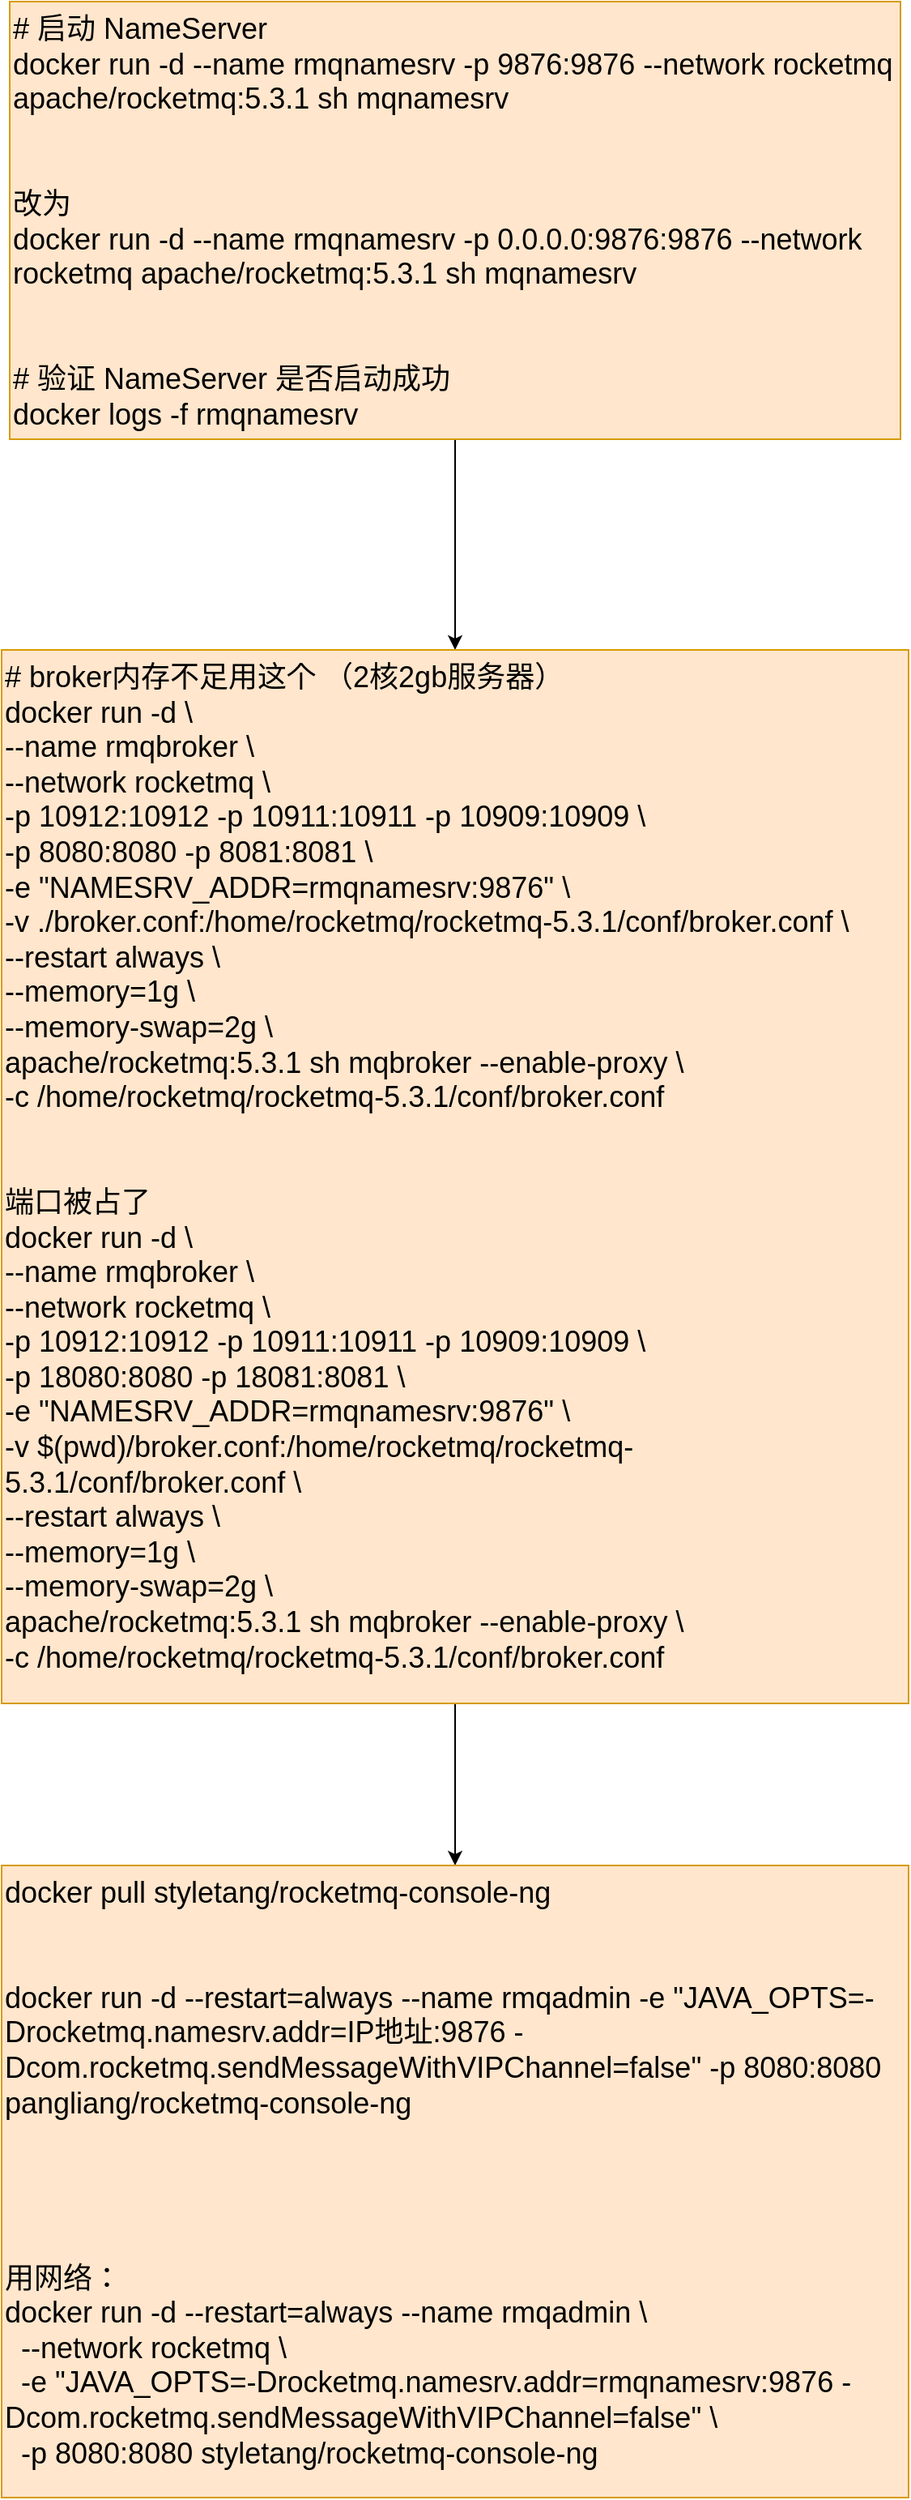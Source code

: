 <mxfile version="24.7.5" pages="3">
  <diagram name="第 1 页" id="UiAhVbOqcwAZpAf_DpvH">
    <mxGraphModel dx="826" dy="477" grid="1" gridSize="10" guides="1" tooltips="1" connect="1" arrows="1" fold="1" page="1" pageScale="1" pageWidth="827" pageHeight="1169" math="0" shadow="0">
      <root>
        <mxCell id="0" />
        <mxCell id="1" parent="0" />
        <mxCell id="k6dEx_9jUD9Dqyw98f5A-4" style="edgeStyle=orthogonalEdgeStyle;rounded=0;orthogonalLoop=1;jettySize=auto;html=1;fontSize=18;" edge="1" parent="1" source="k6dEx_9jUD9Dqyw98f5A-1" target="k6dEx_9jUD9Dqyw98f5A-2">
          <mxGeometry relative="1" as="geometry" />
        </mxCell>
        <mxCell id="k6dEx_9jUD9Dqyw98f5A-1" value="# 启动 NameServer&#xa;docker run -d --name rmqnamesrv -p 9876:9876 --network rocketmq apache/rocketmq:5.3.1 sh mqnamesrv&#xa;&#xa;&#xa;改为&#xa;docker run -d --name rmqnamesrv -p 0.0.0.0:9876:9876 --network rocketmq apache/rocketmq:5.3.1 sh mqnamesrv&#xa;&#xa;&#xa;# 验证 NameServer 是否启动成功&#xa;docker logs -f rmqnamesrv" style="text;whiteSpace=wrap;fontSize=18;fillColor=#ffe6cc;strokeColor=#d79b00;" vertex="1" parent="1">
          <mxGeometry x="30" y="50" width="550" height="270" as="geometry" />
        </mxCell>
        <mxCell id="k6dEx_9jUD9Dqyw98f5A-5" style="edgeStyle=orthogonalEdgeStyle;rounded=0;orthogonalLoop=1;jettySize=auto;html=1;fontSize=18;" edge="1" parent="1" source="k6dEx_9jUD9Dqyw98f5A-2" target="k6dEx_9jUD9Dqyw98f5A-3">
          <mxGeometry relative="1" as="geometry" />
        </mxCell>
        <UserObject label="# broker内存不足用这个 （2核2gb服务器）&#xa;docker run -d \&#xa;--name rmqbroker \&#xa;--network rocketmq \&#xa;-p 10912:10912 -p 10911:10911 -p 10909:10909 \&#xa;-p 8080:8080 -p 8081:8081 \&#xa;-e &quot;NAMESRV_ADDR=rmqnamesrv:9876&quot; \&#xa;-v ./broker.conf:/home/rocketmq/rocketmq-5.3.1/conf/broker.conf \&#xa;--restart always \&#xa;--memory=1g \&#xa;--memory-swap=2g \&#xa;apache/rocketmq:5.3.1 sh mqbroker --enable-proxy \&#xa;-c /home/rocketmq/rocketmq-5.3.1/conf/broker.conf&#xa;&#xa;&#xa;端口被占了&#xa;docker run -d \&#xa;--name rmqbroker \&#xa;--network rocketmq \&#xa;-p 10912:10912 -p 10911:10911 -p 10909:10909 \&#xa;-p 18080:8080 -p 18081:8081 \&#xa;-e &quot;NAMESRV_ADDR=rmqnamesrv:9876&quot; \&#xa;-v $(pwd)/broker.conf:/home/rocketmq/rocketmq-5.3.1/conf/broker.conf \&#xa;--restart always \&#xa;--memory=1g \&#xa;--memory-swap=2g \&#xa;apache/rocketmq:5.3.1 sh mqbroker --enable-proxy \&#xa;-c /home/rocketmq/rocketmq-5.3.1/conf/broker.conf" link="# broker内存不足用这个 （2核2gb服务器）&#xa;docker run -d \&#xa;--name rmqbroker \&#xa;--network rocketmq \&#xa;-p 10912:10912 -p 10911:10911 -p 10909:10909 \&#xa;-p 8080:8080 -p 8081:8081 \&#xa;-e &quot;NAMESRV_ADDR=rmqnamesrv:9876&quot; \&#xa;-v ./broker.conf:/home/rocketmq/rocketmq-5.3.1/conf/broker.conf \&#xa;--restart always \&#xa;--memory=1g \&#xa;--memory-swap=2g \&#xa;apache/rocketmq:5.3.1 sh mqbroker --enable-proxy \&#xa;-c /home/rocketmq/rocketmq-5.3.1/conf/broker.conf&#xa;&#xa;&#xa;端口被占了&#xa;docker run -d \&#xa;--name rmqbroker \&#xa;--network rocketmq \&#xa;-p 10912:10912 -p 10911:10911 -p 10909:10909 \&#xa;-p 18080:8080 -p 18081:8081 \&#xa;-e &quot;NAMESRV_ADDR=rmqnamesrv:9876&quot; \&#xa;-v $(pwd)/broker.conf:/home/rocketmq/rocketmq-5.3.1/conf/broker.conf \&#xa;--restart always \&#xa;--memory=1g \&#xa;--memory-swap=2g \&#xa;apache/rocketmq:5.3.1 sh mqbroker --enable-proxy \&#xa;-c /home/rocketmq/rocketmq-5.3.1/conf/broker.conf" id="k6dEx_9jUD9Dqyw98f5A-2">
          <mxCell style="text;whiteSpace=wrap;fontSize=18;fillColor=#ffe6cc;strokeColor=#d79b00;" vertex="1" parent="1">
            <mxGeometry x="25" y="450" width="560" height="650" as="geometry" />
          </mxCell>
        </UserObject>
        <UserObject label="docker pull styletang/rocketmq-console-ng&#xa;&#xa;&#xa;docker run -d --restart=always --name rmqadmin -e &quot;JAVA_OPTS=-Drocketmq.namesrv.addr=IP地址:9876 -Dcom.rocketmq.sendMessageWithVIPChannel=false&quot; -p 8080:8080 pangliang/rocketmq-console-ng&#xa;&#xa;&#xa;&#xa;&#xa;用网络：&#xa;docker run -d --restart=always --name rmqadmin \&#xa;  --network rocketmq \&#xa;  -e &quot;JAVA_OPTS=-Drocketmq.namesrv.addr=rmqnamesrv:9876 -Dcom.rocketmq.sendMessageWithVIPChannel=false&quot; \&#xa;  -p 8080:8080 styletang/rocketmq-console-ng" link="docker pull styletang/rocketmq-console-ng&#xa;&#xa;&#xa;docker run -d --restart=always --name rmqadmin -e &quot;JAVA_OPTS=-Drocketmq.namesrv.addr=IP地址:9876 -Dcom.rocketmq.sendMessageWithVIPChannel=false&quot; -p 8080:8080 pangliang/rocketmq-console-ng&#xa;&#xa;&#xa;&#xa;&#xa;用网络：&#xa;docker run -d --restart=always --name rmqadmin \&#xa;  --network rocketmq \&#xa;  -e &quot;JAVA_OPTS=-Drocketmq.namesrv.addr=rmqnamesrv:9876 -Dcom.rocketmq.sendMessageWithVIPChannel=false&quot; \&#xa;  -p 8080:8080 styletang/rocketmq-console-ng" id="k6dEx_9jUD9Dqyw98f5A-3">
          <mxCell style="text;whiteSpace=wrap;fontSize=18;fillColor=#ffe6cc;strokeColor=#d79b00;" vertex="1" parent="1">
            <mxGeometry x="25" y="1200" width="560" height="390" as="geometry" />
          </mxCell>
        </UserObject>
      </root>
    </mxGraphModel>
  </diagram>
  <diagram id="epUjFNs9yyYxSaRNq7-e" name="windows">
    <mxGraphModel dx="780" dy="475" grid="1" gridSize="10" guides="1" tooltips="1" connect="1" arrows="1" fold="1" page="1" pageScale="1" pageWidth="827" pageHeight="1169" math="0" shadow="0">
      <root>
        <mxCell id="0" />
        <mxCell id="1" parent="0" />
        <UserObject label="# 创建 RocketMQ 网络&#xa;docker network create rocketmq&#xa;&#xa;&#xa;# 启动 NameServer&#xa;docker run -d --name rmqnamesrv -p 9876:9876 --network rocketmq --restart always apache/rocketmq:5.3.1 sh mqnamesrv&#xa;&#xa;&#xa;# 启动 Broker&#xa;docker run -d ^&#xa;--name rmqbroker ^&#xa;--network rocketmq ^&#xa;-p 10912:10912 -p 10911:10911 -p 10909:10909 ^&#xa;-p 18080:8080 -p 18081:8081 ^&#xa;-e &quot;NAMESRV_ADDR=rmqnamesrv:9876&quot; ^&#xa;-v %cd%/broker.conf:/home/rocketmq/rocketmq-5.3.1/conf/broker.conf ^&#xa;--restart always ^&#xa;--memory=1g ^&#xa;--memory-swap=2g ^&#xa;apache/rocketmq:5.3.1 sh mqbroker --enable-proxy -c /home/rocketmq/rocketmq-5.3.1/conf/broker.conf&#xa;&#xa;&#xa;# 启动管理控制台&#xa;docker run -d --restart=always --name rmqadmin ^&#xa;  --network rocketmq ^&#xa;  -e &quot;JAVA_OPTS=-Drocketmq.namesrv.addr=rmqnamesrv:9876 -Dcom.rocketmq.sendMessageWithVIPChannel=false&quot; ^&#xa;  -p 8080:8080 styletang/rocketmq-console-ng" link="# 创建 RocketMQ 网络&#xa;docker network create rocketmq&#xa;&#xa;&#xa;# 启动 NameServer&#xa;docker run -d --name rmqnamesrv -p 9876:9876 --network rocketmq --restart always apache/rocketmq:5.3.1 sh mqnamesrv&#xa;&#xa;&#xa;# 启动 Broker&#xa;docker run -d ^&#xa;--name rmqbroker ^&#xa;--network rocketmq ^&#xa;-p 10912:10912 -p 10911:10911 -p 10909:10909 ^&#xa;-p 18080:8080 -p 18081:8081 ^&#xa;-e &quot;NAMESRV_ADDR=rmqnamesrv:9876&quot; ^&#xa;-v %cd%/broker.conf:/home/rocketmq/rocketmq-5.3.1/conf/broker.conf ^&#xa;--restart always ^&#xa;--memory=1g ^&#xa;--memory-swap=2g ^&#xa;apache/rocketmq:5.3.1 sh mqbroker --enable-proxy -c /home/rocketmq/rocketmq-5.3.1/conf/broker.conf&#xa;&#xa;&#xa;# 启动管理控制台&#xa;docker run -d --restart=always --name rmqadmin ^&#xa;  --network rocketmq ^&#xa;  -e &quot;JAVA_OPTS=-Drocketmq.namesrv.addr=rmqnamesrv:9876 -Dcom.rocketmq.sendMessageWithVIPChannel=false&quot; ^&#xa;  -p 8080:8080 styletang/rocketmq-console-ng" id="y56WjPUpc_KmJ5GUBOG9-1">
          <mxCell style="text;whiteSpace=wrap;fontSize=18;" vertex="1" parent="1">
            <mxGeometry x="10" y="20" width="560" height="690" as="geometry" />
          </mxCell>
        </UserObject>
      </root>
    </mxGraphModel>
  </diagram>
  <diagram id="hdLeT09cTMZzC9GNpfW3" name="compose windows">
    <mxGraphModel dx="780" dy="475" grid="1" gridSize="10" guides="1" tooltips="1" connect="1" arrows="1" fold="1" page="1" pageScale="1" pageWidth="827" pageHeight="1169" math="0" shadow="0">
      <root>
        <mxCell id="0" />
        <mxCell id="1" parent="0" />
        <UserObject label="&lt;div style=&quot;color: #141414;background-color: #ffffff;font-family: Consolas, &#39;Courier New&#39;, monospace;font-weight: normal;font-size: 12px;line-height: 16px;white-space: pre;&quot;&gt;&lt;div&gt;&lt;span style=&quot;color: #963296;&quot;&gt;version&lt;/span&gt;&lt;span style=&quot;color: #282828;&quot;&gt;:&lt;/span&gt;&lt;span style=&quot;color: #141414;&quot;&gt; &lt;/span&gt;&lt;span style=&quot;color: #3c5078;&quot;&gt;&#39;&lt;/span&gt;&lt;span style=&quot;color: #3ca087;&quot;&gt;3&lt;/span&gt;&lt;span style=&quot;color: #3c5078;&quot;&gt;&#39;&lt;/span&gt;&lt;/div&gt;&lt;br&gt;&lt;div&gt;&lt;span style=&quot;color: #963296;&quot;&gt;networks&lt;/span&gt;&lt;span style=&quot;color: #282828;&quot;&gt;:&lt;/span&gt;&lt;/div&gt;&lt;div&gt;&lt;span style=&quot;color: #141414;&quot;&gt;&amp;nbsp; &lt;/span&gt;&lt;span style=&quot;color: #963296;&quot;&gt;rocketmq&lt;/span&gt;&lt;span style=&quot;color: #282828;&quot;&gt;:&lt;/span&gt;&lt;/div&gt;&lt;div&gt;&lt;span style=&quot;color: #141414;&quot;&gt;&amp;nbsp; &amp;nbsp; &lt;/span&gt;&lt;span style=&quot;color: #963296;&quot;&gt;name&lt;/span&gt;&lt;span style=&quot;color: #282828;&quot;&gt;:&lt;/span&gt;&lt;span style=&quot;color: #141414;&quot;&gt; &lt;/span&gt;&lt;span style=&quot;color: #3ca087;&quot;&gt;rocketmq&lt;/span&gt;&lt;/div&gt;&lt;br&gt;&lt;div&gt;&lt;span style=&quot;color: #963296;&quot;&gt;services&lt;/span&gt;&lt;span style=&quot;color: #282828;&quot;&gt;:&lt;/span&gt;&lt;/div&gt;&lt;div&gt;&lt;span style=&quot;color: #141414;&quot;&gt;&amp;nbsp; &lt;/span&gt;&lt;span style=&quot;color: #963296;&quot;&gt;rmqnamesrv&lt;/span&gt;&lt;span style=&quot;color: #282828;&quot;&gt;:&lt;/span&gt;&lt;/div&gt;&lt;div&gt;&lt;span style=&quot;color: #141414;&quot;&gt;&amp;nbsp; &amp;nbsp; &lt;/span&gt;&lt;span style=&quot;color: #963296;&quot;&gt;image&lt;/span&gt;&lt;span style=&quot;color: #282828;&quot;&gt;:&lt;/span&gt;&lt;span style=&quot;color: #141414;&quot;&gt; &lt;/span&gt;&lt;span style=&quot;color: #3ca087;&quot;&gt;apache/rocketmq:5.3.1&lt;/span&gt;&lt;/div&gt;&lt;div&gt;&lt;span style=&quot;color: #141414;&quot;&gt;&amp;nbsp; &amp;nbsp; &lt;/span&gt;&lt;span style=&quot;color: #963296;&quot;&gt;container_name&lt;/span&gt;&lt;span style=&quot;color: #282828;&quot;&gt;:&lt;/span&gt;&lt;span style=&quot;color: #141414;&quot;&gt; &lt;/span&gt;&lt;span style=&quot;color: #3ca087;&quot;&gt;rmqnamesrv&lt;/span&gt;&lt;/div&gt;&lt;div&gt;&lt;span style=&quot;color: #141414;&quot;&gt;&amp;nbsp; &amp;nbsp; &lt;/span&gt;&lt;span style=&quot;color: #963296;&quot;&gt;ports&lt;/span&gt;&lt;span style=&quot;color: #282828;&quot;&gt;:&lt;/span&gt;&lt;/div&gt;&lt;div&gt;&lt;span style=&quot;color: #141414;&quot;&gt;&amp;nbsp; &amp;nbsp; &amp;nbsp; &lt;/span&gt;&lt;span style=&quot;color: #3c5078;&quot;&gt;-&lt;/span&gt;&lt;span style=&quot;color: #141414;&quot;&gt; &lt;/span&gt;&lt;span style=&quot;color: #3ca087;&quot;&gt;9876:9876&lt;/span&gt;&lt;/div&gt;&lt;div&gt;&lt;span style=&quot;color: #141414;&quot;&gt;&amp;nbsp; &amp;nbsp; &lt;/span&gt;&lt;span style=&quot;color: #963296;&quot;&gt;networks&lt;/span&gt;&lt;span style=&quot;color: #282828;&quot;&gt;:&lt;/span&gt;&lt;/div&gt;&lt;div&gt;&lt;span style=&quot;color: #141414;&quot;&gt;&amp;nbsp; &amp;nbsp; &amp;nbsp; &lt;/span&gt;&lt;span style=&quot;color: #3c5078;&quot;&gt;-&lt;/span&gt;&lt;span style=&quot;color: #141414;&quot;&gt; &lt;/span&gt;&lt;span style=&quot;color: #3ca087;&quot;&gt;rocketmq&lt;/span&gt;&lt;/div&gt;&lt;div&gt;&lt;span style=&quot;color: #141414;&quot;&gt;&amp;nbsp; &amp;nbsp; &lt;/span&gt;&lt;span style=&quot;color: #963296;&quot;&gt;command&lt;/span&gt;&lt;span style=&quot;color: #282828;&quot;&gt;:&lt;/span&gt;&lt;span style=&quot;color: #141414;&quot;&gt; &lt;/span&gt;&lt;span style=&quot;color: #3ca087;&quot;&gt;sh mqnamesrv&lt;/span&gt;&lt;/div&gt;&lt;div&gt;&lt;span style=&quot;color: #141414;&quot;&gt;&amp;nbsp; &amp;nbsp; &lt;/span&gt;&lt;span style=&quot;color: #963296;&quot;&gt;restart&lt;/span&gt;&lt;span style=&quot;color: #282828;&quot;&gt;:&lt;/span&gt;&lt;span style=&quot;color: #141414;&quot;&gt; &lt;/span&gt;&lt;span style=&quot;color: #3ca087;&quot;&gt;always&lt;/span&gt;&lt;/div&gt;&lt;br&gt;&lt;div&gt;&lt;span style=&quot;color: #141414;&quot;&gt;&amp;nbsp; &lt;/span&gt;&lt;span style=&quot;color: #963296;&quot;&gt;rmqbroker&lt;/span&gt;&lt;span style=&quot;color: #282828;&quot;&gt;:&lt;/span&gt;&lt;/div&gt;&lt;div&gt;&lt;span style=&quot;color: #141414;&quot;&gt;&amp;nbsp; &amp;nbsp; &lt;/span&gt;&lt;span style=&quot;color: #963296;&quot;&gt;image&lt;/span&gt;&lt;span style=&quot;color: #282828;&quot;&gt;:&lt;/span&gt;&lt;span style=&quot;color: #141414;&quot;&gt; &lt;/span&gt;&lt;span style=&quot;color: #3ca087;&quot;&gt;apache/rocketmq:5.3.1&lt;/span&gt;&lt;/div&gt;&lt;div&gt;&lt;span style=&quot;color: #141414;&quot;&gt;&amp;nbsp; &amp;nbsp; &lt;/span&gt;&lt;span style=&quot;color: #963296;&quot;&gt;container_name&lt;/span&gt;&lt;span style=&quot;color: #282828;&quot;&gt;:&lt;/span&gt;&lt;span style=&quot;color: #141414;&quot;&gt; &lt;/span&gt;&lt;span style=&quot;color: #3ca087;&quot;&gt;rmqbroker&lt;/span&gt;&lt;/div&gt;&lt;div&gt;&lt;span style=&quot;color: #141414;&quot;&gt;&amp;nbsp; &amp;nbsp; &lt;/span&gt;&lt;span style=&quot;color: #963296;&quot;&gt;ports&lt;/span&gt;&lt;span style=&quot;color: #282828;&quot;&gt;:&lt;/span&gt;&lt;/div&gt;&lt;div&gt;&lt;span style=&quot;color: #141414;&quot;&gt;&amp;nbsp; &amp;nbsp; &amp;nbsp; &lt;/span&gt;&lt;span style=&quot;color: #3c5078;&quot;&gt;-&lt;/span&gt;&lt;span style=&quot;color: #141414;&quot;&gt; &lt;/span&gt;&lt;span style=&quot;color: #3ca087;&quot;&gt;10912:10912&lt;/span&gt;&lt;/div&gt;&lt;div&gt;&lt;span style=&quot;color: #141414;&quot;&gt;&amp;nbsp; &amp;nbsp; &amp;nbsp; &lt;/span&gt;&lt;span style=&quot;color: #3c5078;&quot;&gt;-&lt;/span&gt;&lt;span style=&quot;color: #141414;&quot;&gt; &lt;/span&gt;&lt;span style=&quot;color: #3ca087;&quot;&gt;10911:10911&lt;/span&gt;&lt;/div&gt;&lt;div&gt;&lt;span style=&quot;color: #141414;&quot;&gt;&amp;nbsp; &amp;nbsp; &amp;nbsp; &lt;/span&gt;&lt;span style=&quot;color: #3c5078;&quot;&gt;-&lt;/span&gt;&lt;span style=&quot;color: #141414;&quot;&gt; &lt;/span&gt;&lt;span style=&quot;color: #3ca087;&quot;&gt;10909:10909&lt;/span&gt;&lt;/div&gt;&lt;div&gt;&lt;span style=&quot;color: #141414;&quot;&gt;&amp;nbsp; &amp;nbsp; &amp;nbsp; &lt;/span&gt;&lt;span style=&quot;color: #3c5078;&quot;&gt;-&lt;/span&gt;&lt;span style=&quot;color: #141414;&quot;&gt; &lt;/span&gt;&lt;span style=&quot;color: #3ca087;&quot;&gt;18080:8080&lt;/span&gt;&lt;/div&gt;&lt;div&gt;&lt;span style=&quot;color: #141414;&quot;&gt;&amp;nbsp; &amp;nbsp; &amp;nbsp; &lt;/span&gt;&lt;span style=&quot;color: #3c5078;&quot;&gt;-&lt;/span&gt;&lt;span style=&quot;color: #141414;&quot;&gt; &lt;/span&gt;&lt;span style=&quot;color: #3ca087;&quot;&gt;18081:8081&lt;/span&gt;&lt;/div&gt;&lt;div&gt;&lt;span style=&quot;color: #141414;&quot;&gt;&amp;nbsp; &amp;nbsp; &lt;/span&gt;&lt;span style=&quot;color: #963296;&quot;&gt;environment&lt;/span&gt;&lt;span style=&quot;color: #282828;&quot;&gt;:&lt;/span&gt;&lt;/div&gt;&lt;div&gt;&lt;span style=&quot;color: #141414;&quot;&gt;&amp;nbsp; &amp;nbsp; &amp;nbsp; &lt;/span&gt;&lt;span style=&quot;color: #3c5078;&quot;&gt;-&lt;/span&gt;&lt;span style=&quot;color: #141414;&quot;&gt; &lt;/span&gt;&lt;span style=&quot;color: #3ca087;&quot;&gt;NAMESRV_ADDR=rmqnamesrv:9876&lt;/span&gt;&lt;/div&gt;&lt;div&gt;&lt;span style=&quot;color: #141414;&quot;&gt;&amp;nbsp; &amp;nbsp; &lt;/span&gt;&lt;span style=&quot;color: #963296;&quot;&gt;volumes&lt;/span&gt;&lt;span style=&quot;color: #282828;&quot;&gt;:&lt;/span&gt;&lt;/div&gt;&lt;div&gt;&lt;span style=&quot;color: #141414;&quot;&gt;&amp;nbsp; &amp;nbsp; &amp;nbsp; &lt;/span&gt;&lt;span style=&quot;color: #3c5078;&quot;&gt;-&lt;/span&gt;&lt;span style=&quot;color: #141414;&quot;&gt; &lt;/span&gt;&lt;span style=&quot;color: #3ca087;&quot;&gt;./broker.conf:/home/rocketmq/rocketmq-5.3.1/conf/broker.conf&lt;/span&gt;&lt;/div&gt;&lt;div&gt;&lt;span style=&quot;color: #141414;&quot;&gt;&amp;nbsp; &amp;nbsp; &lt;/span&gt;&lt;span style=&quot;color: #963296;&quot;&gt;networks&lt;/span&gt;&lt;span style=&quot;color: #282828;&quot;&gt;:&lt;/span&gt;&lt;/div&gt;&lt;div&gt;&lt;span style=&quot;color: #141414;&quot;&gt;&amp;nbsp; &amp;nbsp; &amp;nbsp; &lt;/span&gt;&lt;span style=&quot;color: #3c5078;&quot;&gt;-&lt;/span&gt;&lt;span style=&quot;color: #141414;&quot;&gt; &lt;/span&gt;&lt;span style=&quot;color: #3ca087;&quot;&gt;rocketmq&lt;/span&gt;&lt;/div&gt;&lt;div&gt;&lt;span style=&quot;color: #141414;&quot;&gt;&amp;nbsp; &amp;nbsp; &lt;/span&gt;&lt;span style=&quot;color: #963296;&quot;&gt;command&lt;/span&gt;&lt;span style=&quot;color: #282828;&quot;&gt;:&lt;/span&gt;&lt;span style=&quot;color: #141414;&quot;&gt; &lt;/span&gt;&lt;span style=&quot;color: #3ca087;&quot;&gt;sh mqbroker --enable-proxy -c /home/rocketmq/rocketmq-5.3.1/conf/broker.conf&lt;/span&gt;&lt;/div&gt;&lt;div&gt;&lt;span style=&quot;color: #141414;&quot;&gt;&amp;nbsp; &amp;nbsp; &lt;/span&gt;&lt;span style=&quot;color: #963296;&quot;&gt;depends_on&lt;/span&gt;&lt;span style=&quot;color: #282828;&quot;&gt;:&lt;/span&gt;&lt;/div&gt;&lt;div&gt;&lt;span style=&quot;color: #141414;&quot;&gt;&amp;nbsp; &amp;nbsp; &amp;nbsp; &lt;/span&gt;&lt;span style=&quot;color: #3c5078;&quot;&gt;-&lt;/span&gt;&lt;span style=&quot;color: #141414;&quot;&gt; &lt;/span&gt;&lt;span style=&quot;color: #3ca087;&quot;&gt;rmqnamesrv&lt;/span&gt;&lt;/div&gt;&lt;div&gt;&lt;span style=&quot;color: #141414;&quot;&gt;&amp;nbsp; &amp;nbsp; &lt;/span&gt;&lt;span style=&quot;color: #963296;&quot;&gt;restart&lt;/span&gt;&lt;span style=&quot;color: #282828;&quot;&gt;:&lt;/span&gt;&lt;span style=&quot;color: #141414;&quot;&gt; &lt;/span&gt;&lt;span style=&quot;color: #3ca087;&quot;&gt;always&lt;/span&gt;&lt;/div&gt;&lt;div&gt;&lt;span style=&quot;color: #141414;&quot;&gt;&amp;nbsp; &amp;nbsp; &lt;/span&gt;&lt;span style=&quot;color: #963296;&quot;&gt;deploy&lt;/span&gt;&lt;span style=&quot;color: #282828;&quot;&gt;:&lt;/span&gt;&lt;/div&gt;&lt;div&gt;&lt;span style=&quot;color: #141414;&quot;&gt;&amp;nbsp; &amp;nbsp; &amp;nbsp; &lt;/span&gt;&lt;span style=&quot;color: #963296;&quot;&gt;resources&lt;/span&gt;&lt;span style=&quot;color: #282828;&quot;&gt;:&lt;/span&gt;&lt;/div&gt;&lt;div&gt;&lt;span style=&quot;color: #141414;&quot;&gt;&amp;nbsp; &amp;nbsp; &amp;nbsp; &amp;nbsp; &lt;/span&gt;&lt;span style=&quot;color: #963296;&quot;&gt;limits&lt;/span&gt;&lt;span style=&quot;color: #282828;&quot;&gt;:&lt;/span&gt;&lt;/div&gt;&lt;div&gt;&lt;span style=&quot;color: #141414;&quot;&gt;&amp;nbsp; &amp;nbsp; &amp;nbsp; &amp;nbsp; &amp;nbsp; &lt;/span&gt;&lt;span style=&quot;color: #963296;&quot;&gt;memory&lt;/span&gt;&lt;span style=&quot;color: #282828;&quot;&gt;:&lt;/span&gt;&lt;span style=&quot;color: #141414;&quot;&gt; &lt;/span&gt;&lt;span style=&quot;color: #3ca087;&quot;&gt;1G&lt;/span&gt;&lt;/div&gt;&lt;div&gt;&lt;span style=&quot;color: #141414;&quot;&gt;&amp;nbsp; &amp;nbsp; &amp;nbsp; &amp;nbsp; &lt;/span&gt;&lt;span style=&quot;color: #963296;&quot;&gt;reservations&lt;/span&gt;&lt;span style=&quot;color: #282828;&quot;&gt;:&lt;/span&gt;&lt;/div&gt;&lt;div&gt;&lt;span style=&quot;color: #141414;&quot;&gt;&amp;nbsp; &amp;nbsp; &amp;nbsp; &amp;nbsp; &amp;nbsp; &lt;/span&gt;&lt;span style=&quot;color: #963296;&quot;&gt;memory&lt;/span&gt;&lt;span style=&quot;color: #282828;&quot;&gt;:&lt;/span&gt;&lt;span style=&quot;color: #141414;&quot;&gt; &lt;/span&gt;&lt;span style=&quot;color: #3ca087;&quot;&gt;1G&lt;/span&gt;&lt;/div&gt;&lt;br&gt;&lt;div&gt;&lt;span style=&quot;color: #141414;&quot;&gt;&amp;nbsp; &lt;/span&gt;&lt;span style=&quot;color: #963296;&quot;&gt;rmqadmin&lt;/span&gt;&lt;span style=&quot;color: #282828;&quot;&gt;:&lt;/span&gt;&lt;/div&gt;&lt;div&gt;&lt;span style=&quot;color: #141414;&quot;&gt;&amp;nbsp; &amp;nbsp; &lt;/span&gt;&lt;span style=&quot;color: #963296;&quot;&gt;image&lt;/span&gt;&lt;span style=&quot;color: #282828;&quot;&gt;:&lt;/span&gt;&lt;span style=&quot;color: #141414;&quot;&gt; &lt;/span&gt;&lt;span style=&quot;color: #3ca087;&quot;&gt;styletang/rocketmq-console-ng&lt;/span&gt;&lt;/div&gt;&lt;div&gt;&lt;span style=&quot;color: #141414;&quot;&gt;&amp;nbsp; &amp;nbsp; &lt;/span&gt;&lt;span style=&quot;color: #963296;&quot;&gt;container_name&lt;/span&gt;&lt;span style=&quot;color: #282828;&quot;&gt;:&lt;/span&gt;&lt;span style=&quot;color: #141414;&quot;&gt; &lt;/span&gt;&lt;span style=&quot;color: #3ca087;&quot;&gt;rmqadmin&lt;/span&gt;&lt;/div&gt;&lt;div&gt;&lt;span style=&quot;color: #141414;&quot;&gt;&amp;nbsp; &amp;nbsp; &lt;/span&gt;&lt;span style=&quot;color: #963296;&quot;&gt;ports&lt;/span&gt;&lt;span style=&quot;color: #282828;&quot;&gt;:&lt;/span&gt;&lt;/div&gt;&lt;div&gt;&lt;span style=&quot;color: #141414;&quot;&gt;&amp;nbsp; &amp;nbsp; &amp;nbsp; &lt;/span&gt;&lt;span style=&quot;color: #3c5078;&quot;&gt;-&lt;/span&gt;&lt;span style=&quot;color: #141414;&quot;&gt; &lt;/span&gt;&lt;span style=&quot;color: #3ca087;&quot;&gt;8089:8080&lt;/span&gt;&lt;/div&gt;&lt;div&gt;&lt;span style=&quot;color: #141414;&quot;&gt;&amp;nbsp; &amp;nbsp; &lt;/span&gt;&lt;span style=&quot;color: #963296;&quot;&gt;environment&lt;/span&gt;&lt;span style=&quot;color: #282828;&quot;&gt;:&lt;/span&gt;&lt;/div&gt;&lt;div&gt;&lt;span style=&quot;color: #141414;&quot;&gt;&amp;nbsp; &amp;nbsp; &amp;nbsp; &lt;/span&gt;&lt;span style=&quot;color: #3c5078;&quot;&gt;-&lt;/span&gt;&lt;span style=&quot;color: #141414;&quot;&gt; &lt;/span&gt;&lt;span style=&quot;color: #3ca087;&quot;&gt;JAVA_OPTS=-Drocketmq.namesrv.addr=rmqnamesrv:9876 -Dcom.rocketmq.sendMessageWithVIPChannel=false&lt;/span&gt;&lt;/div&gt;&lt;div&gt;&lt;span style=&quot;color: #141414;&quot;&gt;&amp;nbsp; &amp;nbsp; &lt;/span&gt;&lt;span style=&quot;color: #963296;&quot;&gt;networks&lt;/span&gt;&lt;span style=&quot;color: #282828;&quot;&gt;:&lt;/span&gt;&lt;/div&gt;&lt;div&gt;&lt;span style=&quot;color: #141414;&quot;&gt;&amp;nbsp; &amp;nbsp; &amp;nbsp; &lt;/span&gt;&lt;span style=&quot;color: #3c5078;&quot;&gt;-&lt;/span&gt;&lt;span style=&quot;color: #141414;&quot;&gt; &lt;/span&gt;&lt;span style=&quot;color: #3ca087;&quot;&gt;rocketmq&lt;/span&gt;&lt;/div&gt;&lt;div&gt;&lt;span style=&quot;color: #141414;&quot;&gt;&amp;nbsp; &amp;nbsp; &lt;/span&gt;&lt;span style=&quot;color: #963296;&quot;&gt;depends_on&lt;/span&gt;&lt;span style=&quot;color: #282828;&quot;&gt;:&lt;/span&gt;&lt;/div&gt;&lt;div&gt;&lt;span style=&quot;color: #141414;&quot;&gt;&amp;nbsp; &amp;nbsp; &amp;nbsp; &lt;/span&gt;&lt;span style=&quot;color: #3c5078;&quot;&gt;-&lt;/span&gt;&lt;span style=&quot;color: #141414;&quot;&gt; &lt;/span&gt;&lt;span style=&quot;color: #3ca087;&quot;&gt;rmqnamesrv&lt;/span&gt;&lt;/div&gt;&lt;div&gt;&lt;span style=&quot;color: #141414;&quot;&gt;&amp;nbsp; &amp;nbsp; &lt;/span&gt;&lt;span style=&quot;color: #963296;&quot;&gt;restart&lt;/span&gt;&lt;span style=&quot;color: #282828;&quot;&gt;:&lt;/span&gt;&lt;span style=&quot;color: #141414;&quot;&gt; &lt;/span&gt;&lt;span style=&quot;color: #3ca087;&quot;&gt;always&lt;/span&gt;&lt;/div&gt;&lt;/div&gt;" link="&lt;div style=&quot;color: #141414;background-color: #ffffff;font-family: Consolas, &#39;Courier New&#39;, monospace;font-weight: normal;font-size: 12px;line-height: 16px;white-space: pre;&quot;&gt;&lt;div&gt;&lt;span style=&quot;color: #963296;&quot;&gt;version&lt;/span&gt;&lt;span style=&quot;color: #282828;&quot;&gt;:&lt;/span&gt;&lt;span style=&quot;color: #141414;&quot;&gt; &lt;/span&gt;&lt;span style=&quot;color: #3c5078;&quot;&gt;&#39;&lt;/span&gt;&lt;span style=&quot;color: #3ca087;&quot;&gt;3&lt;/span&gt;&lt;span style=&quot;color: #3c5078;&quot;&gt;&#39;&lt;/span&gt;&lt;/div&gt;&lt;br&gt;&lt;div&gt;&lt;span style=&quot;color: #963296;&quot;&gt;networks&lt;/span&gt;&lt;span style=&quot;color: #282828;&quot;&gt;:&lt;/span&gt;&lt;/div&gt;&lt;div&gt;&lt;span style=&quot;color: #141414;&quot;&gt;&amp;nbsp; &lt;/span&gt;&lt;span style=&quot;color: #963296;&quot;&gt;rocketmq&lt;/span&gt;&lt;span style=&quot;color: #282828;&quot;&gt;:&lt;/span&gt;&lt;/div&gt;&lt;div&gt;&lt;span style=&quot;color: #141414;&quot;&gt;&amp;nbsp; &amp;nbsp; &lt;/span&gt;&lt;span style=&quot;color: #963296;&quot;&gt;name&lt;/span&gt;&lt;span style=&quot;color: #282828;&quot;&gt;:&lt;/span&gt;&lt;span style=&quot;color: #141414;&quot;&gt; &lt;/span&gt;&lt;span style=&quot;color: #3ca087;&quot;&gt;rocketmq&lt;/span&gt;&lt;/div&gt;&lt;br&gt;&lt;div&gt;&lt;span style=&quot;color: #963296;&quot;&gt;services&lt;/span&gt;&lt;span style=&quot;color: #282828;&quot;&gt;:&lt;/span&gt;&lt;/div&gt;&lt;div&gt;&lt;span style=&quot;color: #141414;&quot;&gt;&amp;nbsp; &lt;/span&gt;&lt;span style=&quot;color: #963296;&quot;&gt;rmqnamesrv&lt;/span&gt;&lt;span style=&quot;color: #282828;&quot;&gt;:&lt;/span&gt;&lt;/div&gt;&lt;div&gt;&lt;span style=&quot;color: #141414;&quot;&gt;&amp;nbsp; &amp;nbsp; &lt;/span&gt;&lt;span style=&quot;color: #963296;&quot;&gt;image&lt;/span&gt;&lt;span style=&quot;color: #282828;&quot;&gt;:&lt;/span&gt;&lt;span style=&quot;color: #141414;&quot;&gt; &lt;/span&gt;&lt;span style=&quot;color: #3ca087;&quot;&gt;apache/rocketmq:5.3.1&lt;/span&gt;&lt;/div&gt;&lt;div&gt;&lt;span style=&quot;color: #141414;&quot;&gt;&amp;nbsp; &amp;nbsp; &lt;/span&gt;&lt;span style=&quot;color: #963296;&quot;&gt;container_name&lt;/span&gt;&lt;span style=&quot;color: #282828;&quot;&gt;:&lt;/span&gt;&lt;span style=&quot;color: #141414;&quot;&gt; &lt;/span&gt;&lt;span style=&quot;color: #3ca087;&quot;&gt;rmqnamesrv&lt;/span&gt;&lt;/div&gt;&lt;div&gt;&lt;span style=&quot;color: #141414;&quot;&gt;&amp;nbsp; &amp;nbsp; &lt;/span&gt;&lt;span style=&quot;color: #963296;&quot;&gt;ports&lt;/span&gt;&lt;span style=&quot;color: #282828;&quot;&gt;:&lt;/span&gt;&lt;/div&gt;&lt;div&gt;&lt;span style=&quot;color: #141414;&quot;&gt;&amp;nbsp; &amp;nbsp; &amp;nbsp; &lt;/span&gt;&lt;span style=&quot;color: #3c5078;&quot;&gt;-&lt;/span&gt;&lt;span style=&quot;color: #141414;&quot;&gt; &lt;/span&gt;&lt;span style=&quot;color: #3ca087;&quot;&gt;9876:9876&lt;/span&gt;&lt;/div&gt;&lt;div&gt;&lt;span style=&quot;color: #141414;&quot;&gt;&amp;nbsp; &amp;nbsp; &lt;/span&gt;&lt;span style=&quot;color: #963296;&quot;&gt;networks&lt;/span&gt;&lt;span style=&quot;color: #282828;&quot;&gt;:&lt;/span&gt;&lt;/div&gt;&lt;div&gt;&lt;span style=&quot;color: #141414;&quot;&gt;&amp;nbsp; &amp;nbsp; &amp;nbsp; &lt;/span&gt;&lt;span style=&quot;color: #3c5078;&quot;&gt;-&lt;/span&gt;&lt;span style=&quot;color: #141414;&quot;&gt; &lt;/span&gt;&lt;span style=&quot;color: #3ca087;&quot;&gt;rocketmq&lt;/span&gt;&lt;/div&gt;&lt;div&gt;&lt;span style=&quot;color: #141414;&quot;&gt;&amp;nbsp; &amp;nbsp; &lt;/span&gt;&lt;span style=&quot;color: #963296;&quot;&gt;command&lt;/span&gt;&lt;span style=&quot;color: #282828;&quot;&gt;:&lt;/span&gt;&lt;span style=&quot;color: #141414;&quot;&gt; &lt;/span&gt;&lt;span style=&quot;color: #3ca087;&quot;&gt;sh mqnamesrv&lt;/span&gt;&lt;/div&gt;&lt;div&gt;&lt;span style=&quot;color: #141414;&quot;&gt;&amp;nbsp; &amp;nbsp; &lt;/span&gt;&lt;span style=&quot;color: #963296;&quot;&gt;restart&lt;/span&gt;&lt;span style=&quot;color: #282828;&quot;&gt;:&lt;/span&gt;&lt;span style=&quot;color: #141414;&quot;&gt; &lt;/span&gt;&lt;span style=&quot;color: #3ca087;&quot;&gt;always&lt;/span&gt;&lt;/div&gt;&lt;br&gt;&lt;div&gt;&lt;span style=&quot;color: #141414;&quot;&gt;&amp;nbsp; &lt;/span&gt;&lt;span style=&quot;color: #963296;&quot;&gt;rmqbroker&lt;/span&gt;&lt;span style=&quot;color: #282828;&quot;&gt;:&lt;/span&gt;&lt;/div&gt;&lt;div&gt;&lt;span style=&quot;color: #141414;&quot;&gt;&amp;nbsp; &amp;nbsp; &lt;/span&gt;&lt;span style=&quot;color: #963296;&quot;&gt;image&lt;/span&gt;&lt;span style=&quot;color: #282828;&quot;&gt;:&lt;/span&gt;&lt;span style=&quot;color: #141414;&quot;&gt; &lt;/span&gt;&lt;span style=&quot;color: #3ca087;&quot;&gt;apache/rocketmq:5.3.1&lt;/span&gt;&lt;/div&gt;&lt;div&gt;&lt;span style=&quot;color: #141414;&quot;&gt;&amp;nbsp; &amp;nbsp; &lt;/span&gt;&lt;span style=&quot;color: #963296;&quot;&gt;container_name&lt;/span&gt;&lt;span style=&quot;color: #282828;&quot;&gt;:&lt;/span&gt;&lt;span style=&quot;color: #141414;&quot;&gt; &lt;/span&gt;&lt;span style=&quot;color: #3ca087;&quot;&gt;rmqbroker&lt;/span&gt;&lt;/div&gt;&lt;div&gt;&lt;span style=&quot;color: #141414;&quot;&gt;&amp;nbsp; &amp;nbsp; &lt;/span&gt;&lt;span style=&quot;color: #963296;&quot;&gt;ports&lt;/span&gt;&lt;span style=&quot;color: #282828;&quot;&gt;:&lt;/span&gt;&lt;/div&gt;&lt;div&gt;&lt;span style=&quot;color: #141414;&quot;&gt;&amp;nbsp; &amp;nbsp; &amp;nbsp; &lt;/span&gt;&lt;span style=&quot;color: #3c5078;&quot;&gt;-&lt;/span&gt;&lt;span style=&quot;color: #141414;&quot;&gt; &lt;/span&gt;&lt;span style=&quot;color: #3ca087;&quot;&gt;10912:10912&lt;/span&gt;&lt;/div&gt;&lt;div&gt;&lt;span style=&quot;color: #141414;&quot;&gt;&amp;nbsp; &amp;nbsp; &amp;nbsp; &lt;/span&gt;&lt;span style=&quot;color: #3c5078;&quot;&gt;-&lt;/span&gt;&lt;span style=&quot;color: #141414;&quot;&gt; &lt;/span&gt;&lt;span style=&quot;color: #3ca087;&quot;&gt;10911:10911&lt;/span&gt;&lt;/div&gt;&lt;div&gt;&lt;span style=&quot;color: #141414;&quot;&gt;&amp;nbsp; &amp;nbsp; &amp;nbsp; &lt;/span&gt;&lt;span style=&quot;color: #3c5078;&quot;&gt;-&lt;/span&gt;&lt;span style=&quot;color: #141414;&quot;&gt; &lt;/span&gt;&lt;span style=&quot;color: #3ca087;&quot;&gt;10909:10909&lt;/span&gt;&lt;/div&gt;&lt;div&gt;&lt;span style=&quot;color: #141414;&quot;&gt;&amp;nbsp; &amp;nbsp; &amp;nbsp; &lt;/span&gt;&lt;span style=&quot;color: #3c5078;&quot;&gt;-&lt;/span&gt;&lt;span style=&quot;color: #141414;&quot;&gt; &lt;/span&gt;&lt;span style=&quot;color: #3ca087;&quot;&gt;18080:8080&lt;/span&gt;&lt;/div&gt;&lt;div&gt;&lt;span style=&quot;color: #141414;&quot;&gt;&amp;nbsp; &amp;nbsp; &amp;nbsp; &lt;/span&gt;&lt;span style=&quot;color: #3c5078;&quot;&gt;-&lt;/span&gt;&lt;span style=&quot;color: #141414;&quot;&gt; &lt;/span&gt;&lt;span style=&quot;color: #3ca087;&quot;&gt;18081:8081&lt;/span&gt;&lt;/div&gt;&lt;div&gt;&lt;span style=&quot;color: #141414;&quot;&gt;&amp;nbsp; &amp;nbsp; &lt;/span&gt;&lt;span style=&quot;color: #963296;&quot;&gt;environment&lt;/span&gt;&lt;span style=&quot;color: #282828;&quot;&gt;:&lt;/span&gt;&lt;/div&gt;&lt;div&gt;&lt;span style=&quot;color: #141414;&quot;&gt;&amp;nbsp; &amp;nbsp; &amp;nbsp; &lt;/span&gt;&lt;span style=&quot;color: #3c5078;&quot;&gt;-&lt;/span&gt;&lt;span style=&quot;color: #141414;&quot;&gt; &lt;/span&gt;&lt;span style=&quot;color: #3ca087;&quot;&gt;NAMESRV_ADDR=rmqnamesrv:9876&lt;/span&gt;&lt;/div&gt;&lt;div&gt;&lt;span style=&quot;color: #141414;&quot;&gt;&amp;nbsp; &amp;nbsp; &lt;/span&gt;&lt;span style=&quot;color: #963296;&quot;&gt;volumes&lt;/span&gt;&lt;span style=&quot;color: #282828;&quot;&gt;:&lt;/span&gt;&lt;/div&gt;&lt;div&gt;&lt;span style=&quot;color: #141414;&quot;&gt;&amp;nbsp; &amp;nbsp; &amp;nbsp; &lt;/span&gt;&lt;span style=&quot;color: #3c5078;&quot;&gt;-&lt;/span&gt;&lt;span style=&quot;color: #141414;&quot;&gt; &lt;/span&gt;&lt;span style=&quot;color: #3ca087;&quot;&gt;./broker.conf:/home/rocketmq/rocketmq-5.3.1/conf/broker.conf&lt;/span&gt;&lt;/div&gt;&lt;div&gt;&lt;span style=&quot;color: #141414;&quot;&gt;&amp;nbsp; &amp;nbsp; &lt;/span&gt;&lt;span style=&quot;color: #963296;&quot;&gt;networks&lt;/span&gt;&lt;span style=&quot;color: #282828;&quot;&gt;:&lt;/span&gt;&lt;/div&gt;&lt;div&gt;&lt;span style=&quot;color: #141414;&quot;&gt;&amp;nbsp; &amp;nbsp; &amp;nbsp; &lt;/span&gt;&lt;span style=&quot;color: #3c5078;&quot;&gt;-&lt;/span&gt;&lt;span style=&quot;color: #141414;&quot;&gt; &lt;/span&gt;&lt;span style=&quot;color: #3ca087;&quot;&gt;rocketmq&lt;/span&gt;&lt;/div&gt;&lt;div&gt;&lt;span style=&quot;color: #141414;&quot;&gt;&amp;nbsp; &amp;nbsp; &lt;/span&gt;&lt;span style=&quot;color: #963296;&quot;&gt;command&lt;/span&gt;&lt;span style=&quot;color: #282828;&quot;&gt;:&lt;/span&gt;&lt;span style=&quot;color: #141414;&quot;&gt; &lt;/span&gt;&lt;span style=&quot;color: #3ca087;&quot;&gt;sh mqbroker --enable-proxy -c /home/rocketmq/rocketmq-5.3.1/conf/broker.conf&lt;/span&gt;&lt;/div&gt;&lt;div&gt;&lt;span style=&quot;color: #141414;&quot;&gt;&amp;nbsp; &amp;nbsp; &lt;/span&gt;&lt;span style=&quot;color: #963296;&quot;&gt;depends_on&lt;/span&gt;&lt;span style=&quot;color: #282828;&quot;&gt;:&lt;/span&gt;&lt;/div&gt;&lt;div&gt;&lt;span style=&quot;color: #141414;&quot;&gt;&amp;nbsp; &amp;nbsp; &amp;nbsp; &lt;/span&gt;&lt;span style=&quot;color: #3c5078;&quot;&gt;-&lt;/span&gt;&lt;span style=&quot;color: #141414;&quot;&gt; &lt;/span&gt;&lt;span style=&quot;color: #3ca087;&quot;&gt;rmqnamesrv&lt;/span&gt;&lt;/div&gt;&lt;div&gt;&lt;span style=&quot;color: #141414;&quot;&gt;&amp;nbsp; &amp;nbsp; &lt;/span&gt;&lt;span style=&quot;color: #963296;&quot;&gt;restart&lt;/span&gt;&lt;span style=&quot;color: #282828;&quot;&gt;:&lt;/span&gt;&lt;span style=&quot;color: #141414;&quot;&gt; &lt;/span&gt;&lt;span style=&quot;color: #3ca087;&quot;&gt;always&lt;/span&gt;&lt;/div&gt;&lt;div&gt;&lt;span style=&quot;color: #141414;&quot;&gt;&amp;nbsp; &amp;nbsp; &lt;/span&gt;&lt;span style=&quot;color: #963296;&quot;&gt;deploy&lt;/span&gt;&lt;span style=&quot;color: #282828;&quot;&gt;:&lt;/span&gt;&lt;/div&gt;&lt;div&gt;&lt;span style=&quot;color: #141414;&quot;&gt;&amp;nbsp; &amp;nbsp; &amp;nbsp; &lt;/span&gt;&lt;span style=&quot;color: #963296;&quot;&gt;resources&lt;/span&gt;&lt;span style=&quot;color: #282828;&quot;&gt;:&lt;/span&gt;&lt;/div&gt;&lt;div&gt;&lt;span style=&quot;color: #141414;&quot;&gt;&amp;nbsp; &amp;nbsp; &amp;nbsp; &amp;nbsp; &lt;/span&gt;&lt;span style=&quot;color: #963296;&quot;&gt;limits&lt;/span&gt;&lt;span style=&quot;color: #282828;&quot;&gt;:&lt;/span&gt;&lt;/div&gt;&lt;div&gt;&lt;span style=&quot;color: #141414;&quot;&gt;&amp;nbsp; &amp;nbsp; &amp;nbsp; &amp;nbsp; &amp;nbsp; &lt;/span&gt;&lt;span style=&quot;color: #963296;&quot;&gt;memory&lt;/span&gt;&lt;span style=&quot;color: #282828;&quot;&gt;:&lt;/span&gt;&lt;span style=&quot;color: #141414;&quot;&gt; &lt;/span&gt;&lt;span style=&quot;color: #3ca087;&quot;&gt;1G&lt;/span&gt;&lt;/div&gt;&lt;div&gt;&lt;span style=&quot;color: #141414;&quot;&gt;&amp;nbsp; &amp;nbsp; &amp;nbsp; &amp;nbsp; &lt;/span&gt;&lt;span style=&quot;color: #963296;&quot;&gt;reservations&lt;/span&gt;&lt;span style=&quot;color: #282828;&quot;&gt;:&lt;/span&gt;&lt;/div&gt;&lt;div&gt;&lt;span style=&quot;color: #141414;&quot;&gt;&amp;nbsp; &amp;nbsp; &amp;nbsp; &amp;nbsp; &amp;nbsp; &lt;/span&gt;&lt;span style=&quot;color: #963296;&quot;&gt;memory&lt;/span&gt;&lt;span style=&quot;color: #282828;&quot;&gt;:&lt;/span&gt;&lt;span style=&quot;color: #141414;&quot;&gt; &lt;/span&gt;&lt;span style=&quot;color: #3ca087;&quot;&gt;1G&lt;/span&gt;&lt;/div&gt;&lt;br&gt;&lt;div&gt;&lt;span style=&quot;color: #141414;&quot;&gt;&amp;nbsp; &lt;/span&gt;&lt;span style=&quot;color: #963296;&quot;&gt;rmqadmin&lt;/span&gt;&lt;span style=&quot;color: #282828;&quot;&gt;:&lt;/span&gt;&lt;/div&gt;&lt;div&gt;&lt;span style=&quot;color: #141414;&quot;&gt;&amp;nbsp; &amp;nbsp; &lt;/span&gt;&lt;span style=&quot;color: #963296;&quot;&gt;image&lt;/span&gt;&lt;span style=&quot;color: #282828;&quot;&gt;:&lt;/span&gt;&lt;span style=&quot;color: #141414;&quot;&gt; &lt;/span&gt;&lt;span style=&quot;color: #3ca087;&quot;&gt;styletang/rocketmq-console-ng&lt;/span&gt;&lt;/div&gt;&lt;div&gt;&lt;span style=&quot;color: #141414;&quot;&gt;&amp;nbsp; &amp;nbsp; &lt;/span&gt;&lt;span style=&quot;color: #963296;&quot;&gt;container_name&lt;/span&gt;&lt;span style=&quot;color: #282828;&quot;&gt;:&lt;/span&gt;&lt;span style=&quot;color: #141414;&quot;&gt; &lt;/span&gt;&lt;span style=&quot;color: #3ca087;&quot;&gt;rmqadmin&lt;/span&gt;&lt;/div&gt;&lt;div&gt;&lt;span style=&quot;color: #141414;&quot;&gt;&amp;nbsp; &amp;nbsp; &lt;/span&gt;&lt;span style=&quot;color: #963296;&quot;&gt;ports&lt;/span&gt;&lt;span style=&quot;color: #282828;&quot;&gt;:&lt;/span&gt;&lt;/div&gt;&lt;div&gt;&lt;span style=&quot;color: #141414;&quot;&gt;&amp;nbsp; &amp;nbsp; &amp;nbsp; &lt;/span&gt;&lt;span style=&quot;color: #3c5078;&quot;&gt;-&lt;/span&gt;&lt;span style=&quot;color: #141414;&quot;&gt; &lt;/span&gt;&lt;span style=&quot;color: #3ca087;&quot;&gt;8080:8080&lt;/span&gt;&lt;/div&gt;&lt;div&gt;&lt;span style=&quot;color: #141414;&quot;&gt;&amp;nbsp; &amp;nbsp; &lt;/span&gt;&lt;span style=&quot;color: #963296;&quot;&gt;environment&lt;/span&gt;&lt;span style=&quot;color: #282828;&quot;&gt;:&lt;/span&gt;&lt;/div&gt;&lt;div&gt;&lt;span style=&quot;color: #141414;&quot;&gt;&amp;nbsp; &amp;nbsp; &amp;nbsp; &lt;/span&gt;&lt;span style=&quot;color: #3c5078;&quot;&gt;-&lt;/span&gt;&lt;span style=&quot;color: #141414;&quot;&gt; &lt;/span&gt;&lt;span style=&quot;color: #3ca087;&quot;&gt;JAVA_OPTS=-Drocketmq.namesrv.addr=rmqnamesrv:9876 -Dcom.rocketmq.sendMessageWithVIPChannel=false&lt;/span&gt;&lt;/div&gt;&lt;div&gt;&lt;span style=&quot;color: #141414;&quot;&gt;&amp;nbsp; &amp;nbsp; &lt;/span&gt;&lt;span style=&quot;color: #963296;&quot;&gt;networks&lt;/span&gt;&lt;span style=&quot;color: #282828;&quot;&gt;:&lt;/span&gt;&lt;/div&gt;&lt;div&gt;&lt;span style=&quot;color: #141414;&quot;&gt;&amp;nbsp; &amp;nbsp; &amp;nbsp; &lt;/span&gt;&lt;span style=&quot;color: #3c5078;&quot;&gt;-&lt;/span&gt;&lt;span style=&quot;color: #141414;&quot;&gt; &lt;/span&gt;&lt;span style=&quot;color: #3ca087;&quot;&gt;rocketmq&lt;/span&gt;&lt;/div&gt;&lt;div&gt;&lt;span style=&quot;color: #141414;&quot;&gt;&amp;nbsp; &amp;nbsp; &lt;/span&gt;&lt;span style=&quot;color: #963296;&quot;&gt;depends_on&lt;/span&gt;&lt;span style=&quot;color: #282828;&quot;&gt;:&lt;/span&gt;&lt;/div&gt;&lt;div&gt;&lt;span style=&quot;color: #141414;&quot;&gt;&amp;nbsp; &amp;nbsp; &amp;nbsp; &lt;/span&gt;&lt;span style=&quot;color: #3c5078;&quot;&gt;-&lt;/span&gt;&lt;span style=&quot;color: #141414;&quot;&gt; &lt;/span&gt;&lt;span style=&quot;color: #3ca087;&quot;&gt;rmqnamesrv&lt;/span&gt;&lt;/div&gt;&lt;div&gt;&lt;span style=&quot;color: #141414;&quot;&gt;&amp;nbsp; &amp;nbsp; &lt;/span&gt;&lt;span style=&quot;color: #963296;&quot;&gt;restart&lt;/span&gt;&lt;span style=&quot;color: #282828;&quot;&gt;:&lt;/span&gt;&lt;span style=&quot;color: #141414;&quot;&gt; &lt;/span&gt;&lt;span style=&quot;color: #3ca087;&quot;&gt;always&lt;/span&gt;&lt;/div&gt;&lt;/div&gt;" id="EBt1fWXMSoKTyM_iTpxV-1">
          <mxCell style="text;whiteSpace=wrap;html=1;fontSize=18;" vertex="1" parent="1">
            <mxGeometry x="20" y="250" width="560" height="900" as="geometry" />
          </mxCell>
        </UserObject>
        <mxCell id="71JBsf7jEtWCNdMCcFfH-1" value="&lt;div style=&quot;color: #141414;background-color: #ffffff;font-family: Consolas, &#39;Courier New&#39;, monospace;font-weight: normal;font-size: 12px;line-height: 16px;white-space: pre;&quot;&gt;&lt;div&gt;&lt;span style=&quot;color: rgb(0, 120, 180);&quot;&gt;@&lt;/span&gt;&lt;span style=&quot;color: rgb(240, 90, 0);&quot;&gt;echo&lt;/span&gt; &lt;span style=&quot;color: rgb(0, 120, 200);&quot;&gt;off&lt;/span&gt;&lt;br&gt;&lt;/div&gt;&lt;div&gt;&lt;span style=&quot;color: #f05a00;&quot;&gt;echo&lt;/span&gt;&lt;span style=&quot;color: #141414;&quot;&gt; 正在启动 RocketMQ 服务...&lt;/span&gt;&lt;/div&gt;&lt;div&gt;&lt;span style=&quot;color: #141414;&quot;&gt;docker-compose up -d&lt;/span&gt;&lt;/div&gt;&lt;div&gt;&lt;span style=&quot;color: #f05a00;&quot;&gt;echo&lt;/span&gt;&lt;span style=&quot;color: #141414;&quot;&gt;.&lt;/span&gt;&lt;/div&gt;&lt;div&gt;&lt;span style=&quot;color: #f05a00;&quot;&gt;echo&lt;/span&gt;&lt;span style=&quot;color: #141414;&quot;&gt; RocketMQ 服务已启动！&lt;/span&gt;&lt;/div&gt;&lt;div&gt;&lt;span style=&quot;color: #f05a00;&quot;&gt;echo&lt;/span&gt;&lt;span style=&quot;color: #141414;&quot;&gt; 命名服务: http://localhost:9876&lt;/span&gt;&lt;/div&gt;&lt;div&gt;&lt;span style=&quot;color: #f05a00;&quot;&gt;echo&lt;/span&gt;&lt;span style=&quot;color: #141414;&quot;&gt; 管理控制台: http://localhost:8080&lt;/span&gt;&lt;/div&gt;&lt;div&gt;&lt;span style=&quot;color: #f05a00;&quot;&gt;echo&lt;/span&gt;&lt;span style=&quot;color: #141414;&quot;&gt;.&lt;/span&gt;&lt;/div&gt;&lt;div&gt;&lt;span style=&quot;color: #f05a00;&quot;&gt;pause&lt;/span&gt;&lt;/div&gt;&lt;/div&gt;" style="text;whiteSpace=wrap;html=1;fontSize=18;" vertex="1" parent="1">
          <mxGeometry x="20" y="30" width="280" height="170" as="geometry" />
        </mxCell>
        <mxCell id="71JBsf7jEtWCNdMCcFfH-2" value="&lt;div style=&quot;color: #141414;background-color: #ffffff;font-family: Consolas, &#39;Courier New&#39;, monospace;font-weight: normal;font-size: 12px;line-height: 16px;white-space: pre;&quot;&gt;&lt;div&gt;&lt;span style=&quot;color: #0078b4;&quot;&gt;@&lt;/span&gt;&lt;span style=&quot;color: #f05a00;&quot;&gt;echo&lt;/span&gt;&lt;span style=&quot;color: #141414;&quot;&gt; &lt;/span&gt;&lt;span style=&quot;color: #0078c8;&quot;&gt;off&lt;/span&gt;&lt;/div&gt;&lt;div&gt;&lt;span style=&quot;color: #f05a00;&quot;&gt;echo&lt;/span&gt;&lt;span style=&quot;color: #141414;&quot;&gt; 正在停止 RocketMQ 服务...&lt;/span&gt;&lt;/div&gt;&lt;div&gt;&lt;span style=&quot;color: #141414;&quot;&gt;docker-compose down&lt;/span&gt;&lt;/div&gt;&lt;div&gt;&lt;span style=&quot;color: #f05a00;&quot;&gt;echo&lt;/span&gt;&lt;span style=&quot;color: #141414;&quot;&gt;.&lt;/span&gt;&lt;/div&gt;&lt;div&gt;&lt;span style=&quot;color: #f05a00;&quot;&gt;echo&lt;/span&gt;&lt;span style=&quot;color: #141414;&quot;&gt; RocketMQ 服务已停止！&lt;/span&gt;&lt;/div&gt;&lt;div&gt;&lt;span style=&quot;color: #f05a00;&quot;&gt;echo&lt;/span&gt;&lt;span style=&quot;color: #141414;&quot;&gt;.&lt;/span&gt;&lt;/div&gt;&lt;div&gt;&lt;span style=&quot;color: #f05a00;&quot;&gt;pause&lt;/span&gt;&lt;/div&gt;&lt;/div&gt;" style="text;whiteSpace=wrap;html=1;fontSize=18;" vertex="1" parent="1">
          <mxGeometry x="330" y="40" width="230" height="140" as="geometry" />
        </mxCell>
        <mxCell id="71JBsf7jEtWCNdMCcFfH-3" value="docker-compose.yml" style="text;html=1;align=center;verticalAlign=middle;resizable=0;points=[];autosize=1;strokeColor=none;fillColor=none;fontSize=18;" vertex="1" parent="1">
          <mxGeometry y="210" width="190" height="40" as="geometry" />
        </mxCell>
        <mxCell id="71JBsf7jEtWCNdMCcFfH-4" value="bat" style="text;html=1;align=center;verticalAlign=middle;resizable=0;points=[];autosize=1;strokeColor=none;fillColor=none;fontSize=18;" vertex="1" parent="1">
          <mxGeometry x="10" width="50" height="40" as="geometry" />
        </mxCell>
      </root>
    </mxGraphModel>
  </diagram>
</mxfile>
